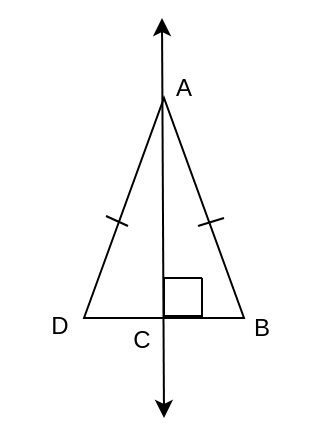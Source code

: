 <mxfile>
    <diagram id="96V9wpVuzn9-qYZB3sAf" name="Page-1">
        <mxGraphModel dx="380" dy="447" grid="1" gridSize="10" guides="1" tooltips="1" connect="1" arrows="1" fold="1" page="1" pageScale="1" pageWidth="850" pageHeight="1100" math="0" shadow="0">
            <root>
                <mxCell id="0"/>
                <mxCell id="1" parent="0"/>
                <mxCell id="2" value="" style="triangle;whiteSpace=wrap;html=1;rotation=-90;" vertex="1" parent="1">
                    <mxGeometry x="95" y="125" width="110" height="80" as="geometry"/>
                </mxCell>
                <mxCell id="4" value="" style="endArrow=classic;startArrow=classic;html=1;" edge="1" parent="1">
                    <mxGeometry width="50" height="50" relative="1" as="geometry">
                        <mxPoint x="150" y="270" as="sourcePoint"/>
                        <mxPoint x="149" y="70" as="targetPoint"/>
                    </mxGeometry>
                </mxCell>
                <mxCell id="5" value="" style="swimlane;startSize=0;" vertex="1" parent="1">
                    <mxGeometry x="150" y="200" width="19" height="19" as="geometry"/>
                </mxCell>
                <mxCell id="6" value="A" style="text;html=1;strokeColor=none;fillColor=none;align=center;verticalAlign=middle;whiteSpace=wrap;rounded=0;" vertex="1" parent="1">
                    <mxGeometry x="129.5" y="90" width="60" height="30" as="geometry"/>
                </mxCell>
                <mxCell id="7" value="B" style="text;html=1;strokeColor=none;fillColor=none;align=center;verticalAlign=middle;whiteSpace=wrap;rounded=0;" vertex="1" parent="1">
                    <mxGeometry x="169" y="210" width="60" height="30" as="geometry"/>
                </mxCell>
                <mxCell id="8" value="C" style="text;html=1;strokeColor=none;fillColor=none;align=center;verticalAlign=middle;whiteSpace=wrap;rounded=0;" vertex="1" parent="1">
                    <mxGeometry x="109" y="216" width="60" height="30" as="geometry"/>
                </mxCell>
                <mxCell id="9" value="D" style="text;html=1;strokeColor=none;fillColor=none;align=center;verticalAlign=middle;whiteSpace=wrap;rounded=0;" vertex="1" parent="1">
                    <mxGeometry x="68" y="209" width="60" height="30" as="geometry"/>
                </mxCell>
                <mxCell id="10" value="" style="endArrow=none;html=1;" edge="1" parent="1">
                    <mxGeometry width="50" height="50" relative="1" as="geometry">
                        <mxPoint x="121" y="169" as="sourcePoint"/>
                        <mxPoint x="132" y="174" as="targetPoint"/>
                    </mxGeometry>
                </mxCell>
                <mxCell id="11" value="" style="endArrow=none;html=1;" edge="1" parent="1">
                    <mxGeometry width="50" height="50" relative="1" as="geometry">
                        <mxPoint x="167" y="174" as="sourcePoint"/>
                        <mxPoint x="180" y="170" as="targetPoint"/>
                    </mxGeometry>
                </mxCell>
            </root>
        </mxGraphModel>
    </diagram>
</mxfile>